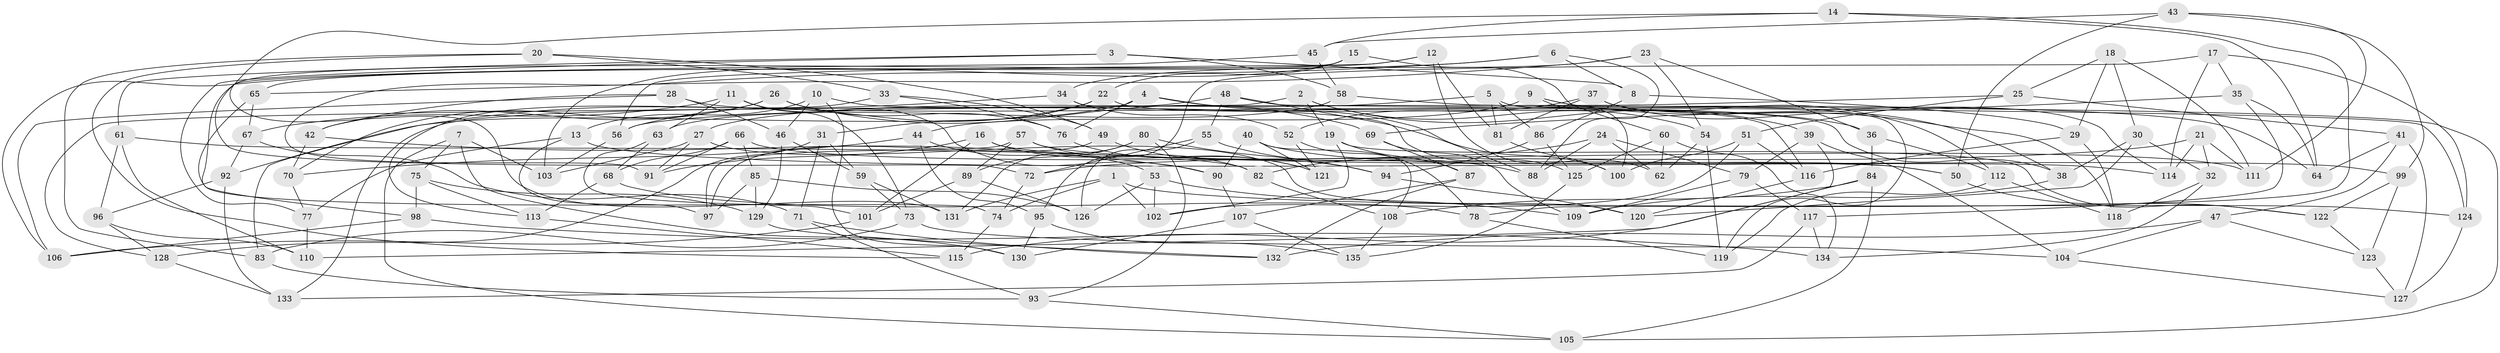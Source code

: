 // Generated by graph-tools (version 1.1) at 2025/02/03/09/25 03:02:55]
// undirected, 135 vertices, 270 edges
graph export_dot {
graph [start="1"]
  node [color=gray90,style=filled];
  1;
  2;
  3;
  4;
  5;
  6;
  7;
  8;
  9;
  10;
  11;
  12;
  13;
  14;
  15;
  16;
  17;
  18;
  19;
  20;
  21;
  22;
  23;
  24;
  25;
  26;
  27;
  28;
  29;
  30;
  31;
  32;
  33;
  34;
  35;
  36;
  37;
  38;
  39;
  40;
  41;
  42;
  43;
  44;
  45;
  46;
  47;
  48;
  49;
  50;
  51;
  52;
  53;
  54;
  55;
  56;
  57;
  58;
  59;
  60;
  61;
  62;
  63;
  64;
  65;
  66;
  67;
  68;
  69;
  70;
  71;
  72;
  73;
  74;
  75;
  76;
  77;
  78;
  79;
  80;
  81;
  82;
  83;
  84;
  85;
  86;
  87;
  88;
  89;
  90;
  91;
  92;
  93;
  94;
  95;
  96;
  97;
  98;
  99;
  100;
  101;
  102;
  103;
  104;
  105;
  106;
  107;
  108;
  109;
  110;
  111;
  112;
  113;
  114;
  115;
  116;
  117;
  118;
  119;
  120;
  121;
  122;
  123;
  124;
  125;
  126;
  127;
  128;
  129;
  130;
  131;
  132;
  133;
  134;
  135;
  1 -- 131;
  1 -- 74;
  1 -- 102;
  1 -- 124;
  2 -- 19;
  2 -- 128;
  2 -- 39;
  2 -- 54;
  3 -- 61;
  3 -- 8;
  3 -- 58;
  3 -- 77;
  4 -- 76;
  4 -- 100;
  4 -- 92;
  4 -- 36;
  5 -- 27;
  5 -- 86;
  5 -- 81;
  5 -- 119;
  6 -- 88;
  6 -- 106;
  6 -- 91;
  6 -- 8;
  7 -- 75;
  7 -- 130;
  7 -- 105;
  7 -- 103;
  8 -- 86;
  8 -- 29;
  9 -- 112;
  9 -- 118;
  9 -- 100;
  9 -- 44;
  10 -- 130;
  10 -- 125;
  10 -- 46;
  10 -- 13;
  11 -- 73;
  11 -- 90;
  11 -- 67;
  11 -- 63;
  12 -- 65;
  12 -- 62;
  12 -- 56;
  12 -- 81;
  13 -- 97;
  13 -- 77;
  13 -- 114;
  14 -- 64;
  14 -- 78;
  14 -- 45;
  14 -- 131;
  15 -- 60;
  15 -- 22;
  15 -- 103;
  15 -- 74;
  16 -- 101;
  16 -- 82;
  16 -- 91;
  16 -- 50;
  17 -- 114;
  17 -- 95;
  17 -- 35;
  17 -- 124;
  18 -- 30;
  18 -- 25;
  18 -- 29;
  18 -- 111;
  19 -- 122;
  19 -- 102;
  19 -- 87;
  20 -- 115;
  20 -- 83;
  20 -- 49;
  20 -- 33;
  21 -- 114;
  21 -- 32;
  21 -- 111;
  21 -- 72;
  22 -- 31;
  22 -- 38;
  22 -- 56;
  23 -- 65;
  23 -- 54;
  23 -- 36;
  23 -- 34;
  24 -- 82;
  24 -- 88;
  24 -- 62;
  24 -- 79;
  25 -- 41;
  25 -- 51;
  25 -- 56;
  26 -- 70;
  26 -- 69;
  26 -- 42;
  26 -- 76;
  27 -- 103;
  27 -- 91;
  27 -- 120;
  28 -- 42;
  28 -- 46;
  28 -- 106;
  28 -- 64;
  29 -- 118;
  29 -- 116;
  30 -- 120;
  30 -- 38;
  30 -- 32;
  31 -- 128;
  31 -- 59;
  31 -- 71;
  32 -- 118;
  32 -- 134;
  33 -- 113;
  33 -- 49;
  33 -- 76;
  34 -- 52;
  34 -- 116;
  34 -- 83;
  35 -- 64;
  35 -- 69;
  35 -- 117;
  36 -- 112;
  36 -- 84;
  37 -- 114;
  37 -- 38;
  37 -- 52;
  37 -- 81;
  38 -- 109;
  39 -- 79;
  39 -- 104;
  39 -- 115;
  40 -- 90;
  40 -- 50;
  40 -- 108;
  40 -- 121;
  41 -- 47;
  41 -- 127;
  41 -- 64;
  42 -- 90;
  42 -- 70;
  43 -- 45;
  43 -- 50;
  43 -- 99;
  43 -- 111;
  44 -- 95;
  44 -- 53;
  44 -- 70;
  45 -- 58;
  45 -- 72;
  46 -- 129;
  46 -- 59;
  47 -- 132;
  47 -- 123;
  47 -- 104;
  48 -- 55;
  48 -- 133;
  48 -- 88;
  48 -- 124;
  49 -- 97;
  49 -- 94;
  50 -- 122;
  51 -- 116;
  51 -- 100;
  51 -- 102;
  52 -- 121;
  52 -- 78;
  53 -- 102;
  53 -- 109;
  53 -- 126;
  54 -- 62;
  54 -- 119;
  55 -- 72;
  55 -- 88;
  55 -- 126;
  56 -- 103;
  57 -- 99;
  57 -- 121;
  57 -- 97;
  57 -- 89;
  58 -- 105;
  58 -- 63;
  59 -- 73;
  59 -- 131;
  60 -- 62;
  60 -- 134;
  60 -- 125;
  61 -- 96;
  61 -- 82;
  61 -- 110;
  63 -- 68;
  63 -- 101;
  65 -- 98;
  65 -- 67;
  66 -- 85;
  66 -- 91;
  66 -- 68;
  66 -- 111;
  67 -- 92;
  67 -- 71;
  68 -- 78;
  68 -- 113;
  69 -- 87;
  69 -- 109;
  70 -- 77;
  71 -- 93;
  71 -- 132;
  72 -- 74;
  73 -- 83;
  73 -- 104;
  74 -- 115;
  75 -- 98;
  75 -- 113;
  75 -- 129;
  76 -- 121;
  77 -- 110;
  78 -- 119;
  79 -- 109;
  79 -- 117;
  80 -- 94;
  80 -- 89;
  80 -- 93;
  80 -- 131;
  81 -- 100;
  82 -- 108;
  83 -- 93;
  84 -- 108;
  84 -- 105;
  84 -- 110;
  85 -- 97;
  85 -- 129;
  85 -- 126;
  86 -- 94;
  86 -- 125;
  87 -- 107;
  87 -- 132;
  89 -- 126;
  89 -- 101;
  90 -- 107;
  92 -- 133;
  92 -- 96;
  93 -- 105;
  94 -- 120;
  95 -- 135;
  95 -- 130;
  96 -- 128;
  96 -- 110;
  98 -- 134;
  98 -- 106;
  99 -- 122;
  99 -- 123;
  101 -- 106;
  104 -- 127;
  107 -- 130;
  107 -- 135;
  108 -- 135;
  112 -- 118;
  112 -- 119;
  113 -- 115;
  116 -- 120;
  117 -- 134;
  117 -- 133;
  122 -- 123;
  123 -- 127;
  124 -- 127;
  125 -- 135;
  128 -- 133;
  129 -- 132;
}
